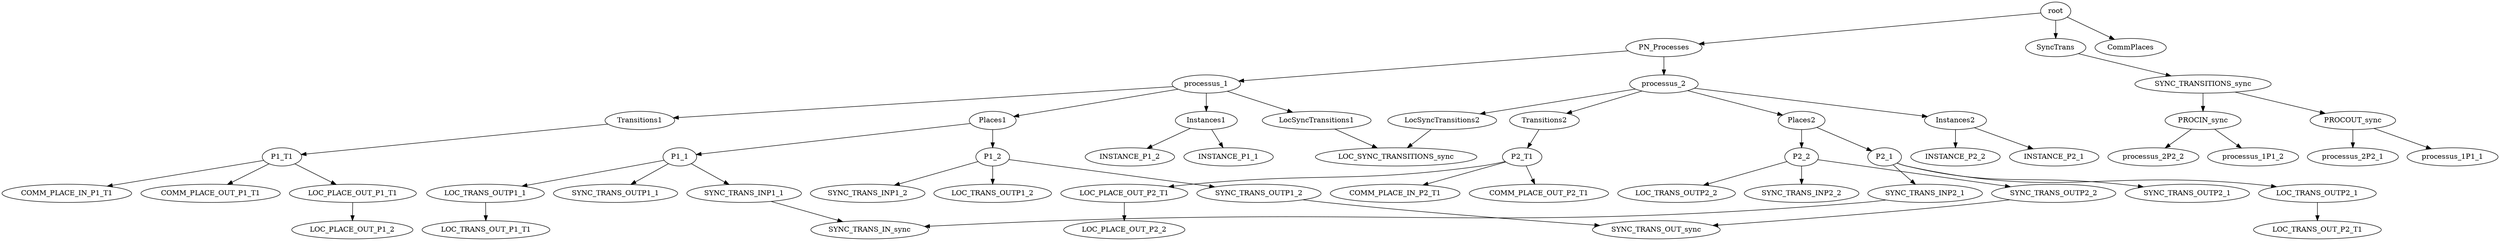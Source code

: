 digraph G {
   root -> PN_Processes;
   PN_Processes -> processus_1;
   PN_Processes -> processus_2;
   processus_2 -> Instances2;
   processus_2 -> Places2;
   processus_2 -> Transitions2;
   processus_2 -> LocSyncTransitions2;
   LocSyncTransitions2 -> LOC_SYNC_TRANSITIONS_sync;
   Transitions2 -> P2_T1;
   P2_T1 -> COMM_PLACE_IN_P2_T1;
   P2_T1 -> COMM_PLACE_OUT_P2_T1;
   P2_T1 -> LOC_PLACE_OUT_P2_T1;
   LOC_PLACE_OUT_P2_T1 -> LOC_PLACE_OUT_P2_2;
   Places2 -> P2_1;
   Places2 -> P2_2;
   P2_2 -> SYNC_TRANS_INP2_2;
   P2_2 -> SYNC_TRANS_OUTP2_2;
   P2_2 -> LOC_TRANS_OUTP2_2;
   SYNC_TRANS_OUTP2_2 -> SYNC_TRANS_OUT_sync;
   P2_1 -> SYNC_TRANS_INP2_1;
   P2_1 -> SYNC_TRANS_OUTP2_1;
   P2_1 -> LOC_TRANS_OUTP2_1;
   LOC_TRANS_OUTP2_1 -> LOC_TRANS_OUT_P2_T1;
   SYNC_TRANS_INP2_1 -> SYNC_TRANS_IN_sync;
   Instances2 -> INSTANCE_P2_1;
   Instances2 -> INSTANCE_P2_2;
   processus_1 -> Instances1;
   processus_1 -> Places1;
   processus_1 -> Transitions1;
   processus_1 -> LocSyncTransitions1;
   LocSyncTransitions1 -> LOC_SYNC_TRANSITIONS_sync;
   Transitions1 -> P1_T1;
   P1_T1 -> COMM_PLACE_IN_P1_T1;
   P1_T1 -> COMM_PLACE_OUT_P1_T1;
   P1_T1 -> LOC_PLACE_OUT_P1_T1;
   LOC_PLACE_OUT_P1_T1 -> LOC_PLACE_OUT_P1_2;
   Places1 -> P1_1;
   Places1 -> P1_2;
   P1_2 -> SYNC_TRANS_INP1_2;
   P1_2 -> SYNC_TRANS_OUTP1_2;
   P1_2 -> LOC_TRANS_OUTP1_2;
   SYNC_TRANS_OUTP1_2 -> SYNC_TRANS_OUT_sync;
   P1_1 -> SYNC_TRANS_INP1_1;
   P1_1 -> SYNC_TRANS_OUTP1_1;
   P1_1 -> LOC_TRANS_OUTP1_1;
   LOC_TRANS_OUTP1_1 -> LOC_TRANS_OUT_P1_T1;
   SYNC_TRANS_INP1_1 -> SYNC_TRANS_IN_sync;
   Instances1 -> INSTANCE_P1_1;
   Instances1 -> INSTANCE_P1_2;
   root -> SyncTrans;
   SyncTrans -> SYNC_TRANSITIONS_sync;
   SYNC_TRANSITIONS_sync -> PROCIN_sync;
   SYNC_TRANSITIONS_sync -> PROCOUT_sync;
   PROCOUT_sync -> processus_1P1_1;
   PROCOUT_sync -> processus_2P2_1;
   PROCIN_sync -> processus_1P1_2;
   PROCIN_sync -> processus_2P2_2;
   root -> CommPlaces;
}

